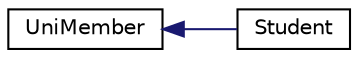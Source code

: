 digraph "Graphical Class Hierarchy"
{
  edge [fontname="Helvetica",fontsize="10",labelfontname="Helvetica",labelfontsize="10"];
  node [fontname="Helvetica",fontsize="10",shape=record];
  rankdir="LR";
  Node0 [label="UniMember",height=0.2,width=0.4,color="black", fillcolor="white", style="filled",URL="$class_uni_member.html"];
  Node0 -> Node1 [dir="back",color="midnightblue",fontsize="10",style="solid",fontname="Helvetica"];
  Node1 [label="Student",height=0.2,width=0.4,color="black", fillcolor="white", style="filled",URL="$class_student.html"];
}
